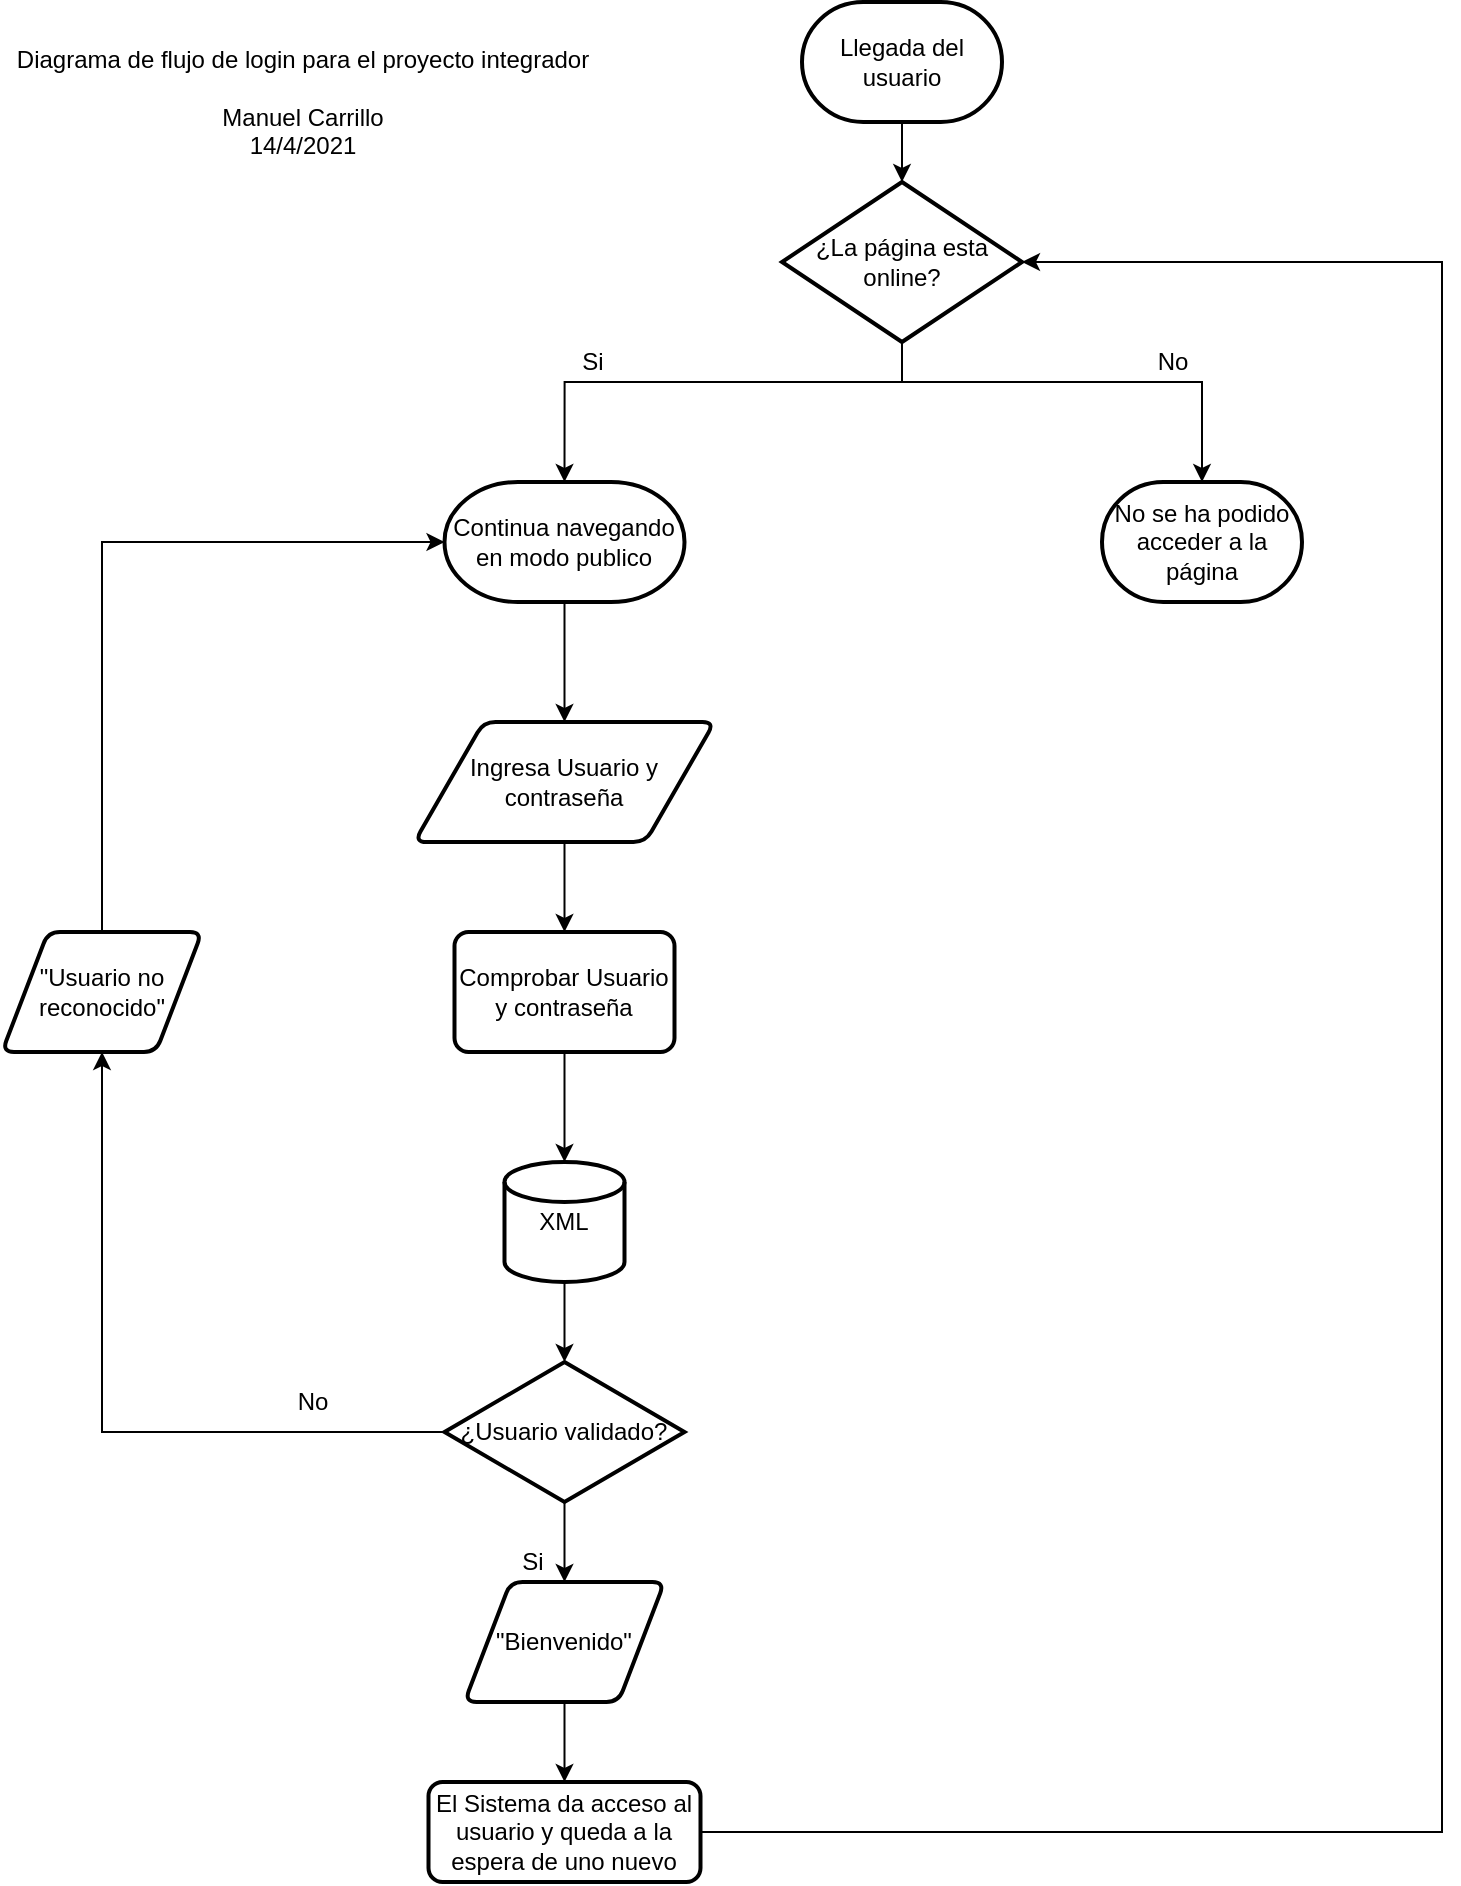 <mxfile version="14.5.10" type="device"><diagram id="yUt4Mf6FYQc3CWrPyAWJ" name="Page-1"><mxGraphModel dx="2048" dy="578" grid="1" gridSize="10" guides="1" tooltips="1" connect="1" arrows="1" fold="1" page="1" pageScale="1" pageWidth="827" pageHeight="1169" math="0" shadow="0"><root><mxCell id="0"/><mxCell id="1" parent="0"/><mxCell id="bdVpmOMh0gFqFvkoHtB7-54" style="edgeStyle=orthogonalEdgeStyle;rounded=0;orthogonalLoop=1;jettySize=auto;html=1;exitX=0.5;exitY=1;exitDx=0;exitDy=0;exitPerimeter=0;entryX=0.5;entryY=0;entryDx=0;entryDy=0;entryPerimeter=0;" edge="1" parent="1" source="bdVpmOMh0gFqFvkoHtB7-1" target="bdVpmOMh0gFqFvkoHtB7-57"><mxGeometry relative="1" as="geometry"><mxPoint x="439.995" y="220" as="targetPoint"/></mxGeometry></mxCell><mxCell id="bdVpmOMh0gFqFvkoHtB7-1" value="Llegada del usuario" style="strokeWidth=2;html=1;shape=mxgraph.flowchart.terminator;whiteSpace=wrap;" vertex="1" parent="1"><mxGeometry x="390" y="120" width="100" height="60" as="geometry"/></mxCell><mxCell id="bdVpmOMh0gFqFvkoHtB7-76" style="edgeStyle=orthogonalEdgeStyle;rounded=0;orthogonalLoop=1;jettySize=auto;html=1;exitX=0.5;exitY=1;exitDx=0;exitDy=0;exitPerimeter=0;entryX=0.5;entryY=0;entryDx=0;entryDy=0;" edge="1" parent="1" source="bdVpmOMh0gFqFvkoHtB7-13" target="bdVpmOMh0gFqFvkoHtB7-16"><mxGeometry relative="1" as="geometry"/></mxCell><mxCell id="bdVpmOMh0gFqFvkoHtB7-13" value="Continua navegando en modo publico" style="strokeWidth=2;html=1;shape=mxgraph.flowchart.terminator;whiteSpace=wrap;" vertex="1" parent="1"><mxGeometry x="211.25" y="360" width="120" height="60" as="geometry"/></mxCell><mxCell id="bdVpmOMh0gFqFvkoHtB7-20" style="edgeStyle=orthogonalEdgeStyle;rounded=0;orthogonalLoop=1;jettySize=auto;html=1;exitX=0.5;exitY=1;exitDx=0;exitDy=0;entryX=0.5;entryY=0;entryDx=0;entryDy=0;" edge="1" parent="1" source="bdVpmOMh0gFqFvkoHtB7-16" target="bdVpmOMh0gFqFvkoHtB7-19"><mxGeometry relative="1" as="geometry"/></mxCell><mxCell id="bdVpmOMh0gFqFvkoHtB7-16" value="Ingresa Usuario y contraseña" style="shape=parallelogram;html=1;strokeWidth=2;perimeter=parallelogramPerimeter;whiteSpace=wrap;rounded=1;arcSize=12;size=0.23;" vertex="1" parent="1"><mxGeometry x="196.25" y="480" width="150" height="60" as="geometry"/></mxCell><mxCell id="bdVpmOMh0gFqFvkoHtB7-47" style="edgeStyle=orthogonalEdgeStyle;rounded=0;orthogonalLoop=1;jettySize=auto;html=1;exitX=0.5;exitY=1;exitDx=0;exitDy=0;entryX=0.5;entryY=0;entryDx=0;entryDy=0;entryPerimeter=0;" edge="1" parent="1" source="bdVpmOMh0gFqFvkoHtB7-19" target="bdVpmOMh0gFqFvkoHtB7-32"><mxGeometry relative="1" as="geometry"/></mxCell><mxCell id="bdVpmOMh0gFqFvkoHtB7-19" value="Comprobar Usuario y contraseña" style="rounded=1;whiteSpace=wrap;html=1;absoluteArcSize=1;arcSize=14;strokeWidth=2;" vertex="1" parent="1"><mxGeometry x="216.25" y="585" width="110" height="60" as="geometry"/></mxCell><mxCell id="bdVpmOMh0gFqFvkoHtB7-29" style="edgeStyle=orthogonalEdgeStyle;rounded=0;orthogonalLoop=1;jettySize=auto;html=1;exitX=0.5;exitY=1;exitDx=0;exitDy=0;exitPerimeter=0;entryX=0.5;entryY=0;entryDx=0;entryDy=0;" edge="1" parent="1" source="bdVpmOMh0gFqFvkoHtB7-21" target="bdVpmOMh0gFqFvkoHtB7-28"><mxGeometry relative="1" as="geometry"/></mxCell><mxCell id="bdVpmOMh0gFqFvkoHtB7-78" style="edgeStyle=orthogonalEdgeStyle;rounded=0;orthogonalLoop=1;jettySize=auto;html=1;exitX=0;exitY=0.5;exitDx=0;exitDy=0;exitPerimeter=0;entryX=0.5;entryY=1;entryDx=0;entryDy=0;" edge="1" parent="1" source="bdVpmOMh0gFqFvkoHtB7-21" target="bdVpmOMh0gFqFvkoHtB7-22"><mxGeometry relative="1" as="geometry"/></mxCell><mxCell id="bdVpmOMh0gFqFvkoHtB7-21" value="¿Usuario validado?" style="strokeWidth=2;html=1;shape=mxgraph.flowchart.decision;whiteSpace=wrap;" vertex="1" parent="1"><mxGeometry x="211.25" y="800" width="120" height="70" as="geometry"/></mxCell><mxCell id="bdVpmOMh0gFqFvkoHtB7-79" style="edgeStyle=orthogonalEdgeStyle;rounded=0;orthogonalLoop=1;jettySize=auto;html=1;exitX=0.5;exitY=0;exitDx=0;exitDy=0;entryX=0;entryY=0.5;entryDx=0;entryDy=0;entryPerimeter=0;" edge="1" parent="1" source="bdVpmOMh0gFqFvkoHtB7-22" target="bdVpmOMh0gFqFvkoHtB7-13"><mxGeometry relative="1" as="geometry"/></mxCell><mxCell id="bdVpmOMh0gFqFvkoHtB7-22" value="&quot;Usuario no reconocido&quot;" style="shape=parallelogram;html=1;strokeWidth=2;perimeter=parallelogramPerimeter;whiteSpace=wrap;rounded=1;arcSize=12;size=0.23;" vertex="1" parent="1"><mxGeometry x="-10" y="585" width="100" height="60" as="geometry"/></mxCell><mxCell id="bdVpmOMh0gFqFvkoHtB7-27" value="No" style="text;html=1;align=center;verticalAlign=middle;resizable=0;points=[];autosize=1;strokeColor=none;" vertex="1" parent="1"><mxGeometry x="130" y="810" width="30" height="20" as="geometry"/></mxCell><mxCell id="bdVpmOMh0gFqFvkoHtB7-51" style="edgeStyle=orthogonalEdgeStyle;rounded=0;orthogonalLoop=1;jettySize=auto;html=1;exitX=0.5;exitY=1;exitDx=0;exitDy=0;entryX=0.5;entryY=0;entryDx=0;entryDy=0;" edge="1" parent="1" source="bdVpmOMh0gFqFvkoHtB7-28" target="bdVpmOMh0gFqFvkoHtB7-50"><mxGeometry relative="1" as="geometry"/></mxCell><mxCell id="bdVpmOMh0gFqFvkoHtB7-28" value="&quot;Bienvenido&quot;" style="shape=parallelogram;html=1;strokeWidth=2;perimeter=parallelogramPerimeter;whiteSpace=wrap;rounded=1;arcSize=12;size=0.23;" vertex="1" parent="1"><mxGeometry x="221.25" y="910" width="100" height="60" as="geometry"/></mxCell><mxCell id="bdVpmOMh0gFqFvkoHtB7-48" style="edgeStyle=orthogonalEdgeStyle;rounded=0;orthogonalLoop=1;jettySize=auto;html=1;exitX=0.5;exitY=1;exitDx=0;exitDy=0;exitPerimeter=0;entryX=0.5;entryY=0;entryDx=0;entryDy=0;entryPerimeter=0;" edge="1" parent="1" source="bdVpmOMh0gFqFvkoHtB7-32" target="bdVpmOMh0gFqFvkoHtB7-21"><mxGeometry relative="1" as="geometry"/></mxCell><mxCell id="bdVpmOMh0gFqFvkoHtB7-32" value="XML" style="strokeWidth=2;html=1;shape=mxgraph.flowchart.database;whiteSpace=wrap;" vertex="1" parent="1"><mxGeometry x="241.25" y="700" width="60" height="60" as="geometry"/></mxCell><mxCell id="bdVpmOMh0gFqFvkoHtB7-37" value="Si" style="text;html=1;align=center;verticalAlign=middle;resizable=0;points=[];autosize=1;strokeColor=none;" vertex="1" parent="1"><mxGeometry x="240" y="890" width="30" height="20" as="geometry"/></mxCell><mxCell id="bdVpmOMh0gFqFvkoHtB7-43" value="Diagrama de flujo de login para el proyecto integrador&lt;br&gt;&lt;br&gt;Manuel Carrillo&lt;br&gt;14/4/2021" style="text;html=1;align=center;verticalAlign=middle;resizable=0;points=[];autosize=1;strokeColor=none;" vertex="1" parent="1"><mxGeometry x="-10" y="140" width="300" height="60" as="geometry"/></mxCell><mxCell id="bdVpmOMh0gFqFvkoHtB7-77" style="edgeStyle=orthogonalEdgeStyle;rounded=0;orthogonalLoop=1;jettySize=auto;html=1;exitX=1;exitY=0.5;exitDx=0;exitDy=0;entryX=1;entryY=0.5;entryDx=0;entryDy=0;entryPerimeter=0;" edge="1" parent="1" source="bdVpmOMh0gFqFvkoHtB7-50" target="bdVpmOMh0gFqFvkoHtB7-57"><mxGeometry relative="1" as="geometry"><Array as="points"><mxPoint x="710" y="1035"/><mxPoint x="710" y="250"/></Array></mxGeometry></mxCell><mxCell id="bdVpmOMh0gFqFvkoHtB7-50" value="El Sistema da acceso al usuario y queda a la espera de uno nuevo" style="rounded=1;whiteSpace=wrap;html=1;absoluteArcSize=1;arcSize=14;strokeWidth=2;" vertex="1" parent="1"><mxGeometry x="203.25" y="1010" width="136" height="50" as="geometry"/></mxCell><mxCell id="bdVpmOMh0gFqFvkoHtB7-58" style="edgeStyle=orthogonalEdgeStyle;rounded=0;orthogonalLoop=1;jettySize=auto;html=1;exitX=0.5;exitY=1;exitDx=0;exitDy=0;exitPerimeter=0;entryX=0.5;entryY=0;entryDx=0;entryDy=0;entryPerimeter=0;" edge="1" parent="1" source="bdVpmOMh0gFqFvkoHtB7-57"><mxGeometry relative="1" as="geometry"><mxPoint x="271.25" y="360" as="targetPoint"/><Array as="points"><mxPoint x="440" y="310"/><mxPoint x="271" y="310"/></Array></mxGeometry></mxCell><mxCell id="bdVpmOMh0gFqFvkoHtB7-62" style="edgeStyle=orthogonalEdgeStyle;rounded=0;orthogonalLoop=1;jettySize=auto;html=1;exitX=0.5;exitY=1;exitDx=0;exitDy=0;exitPerimeter=0;entryX=0.5;entryY=0;entryDx=0;entryDy=0;entryPerimeter=0;" edge="1" parent="1" source="bdVpmOMh0gFqFvkoHtB7-57" target="bdVpmOMh0gFqFvkoHtB7-61"><mxGeometry relative="1" as="geometry"><Array as="points"><mxPoint x="440" y="310"/><mxPoint x="590" y="310"/></Array></mxGeometry></mxCell><mxCell id="bdVpmOMh0gFqFvkoHtB7-57" value="¿La página esta online?" style="strokeWidth=2;html=1;shape=mxgraph.flowchart.decision;whiteSpace=wrap;" vertex="1" parent="1"><mxGeometry x="380" y="210" width="120" height="80" as="geometry"/></mxCell><mxCell id="bdVpmOMh0gFqFvkoHtB7-59" value="Si" style="text;html=1;align=center;verticalAlign=middle;resizable=0;points=[];autosize=1;strokeColor=none;" vertex="1" parent="1"><mxGeometry x="270" y="290" width="30" height="20" as="geometry"/></mxCell><mxCell id="bdVpmOMh0gFqFvkoHtB7-61" value="No se ha podido acceder a la página" style="strokeWidth=2;html=1;shape=mxgraph.flowchart.terminator;whiteSpace=wrap;" vertex="1" parent="1"><mxGeometry x="540" y="360" width="100" height="60" as="geometry"/></mxCell><mxCell id="bdVpmOMh0gFqFvkoHtB7-63" value="No" style="text;html=1;align=center;verticalAlign=middle;resizable=0;points=[];autosize=1;strokeColor=none;" vertex="1" parent="1"><mxGeometry x="560" y="290" width="30" height="20" as="geometry"/></mxCell></root></mxGraphModel></diagram></mxfile>